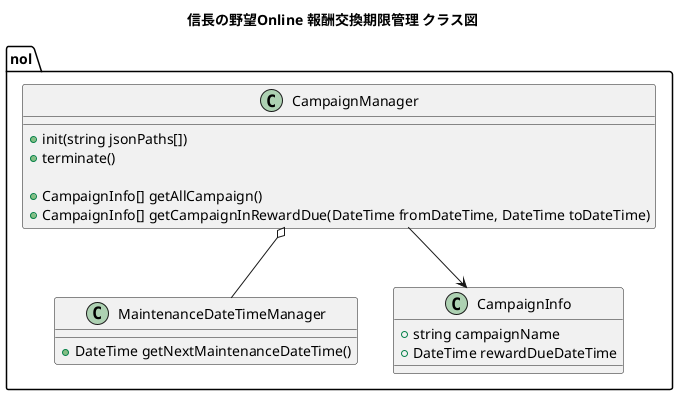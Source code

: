 @startuml

title 信長の野望Online 報酬交換期限管理 クラス図

namespace nol {
  class MaintenanceDateTimeManager {
    +DateTime getNextMaintenanceDateTime()
  }

  class CampaignInfo {
    +string campaignName
    +DateTime rewardDueDateTime
  }

  class CampaignManager {
    +init(string jsonPaths[])
    +terminate()

    +CampaignInfo[] getAllCampaign()
    +CampaignInfo[] getCampaignInRewardDue(DateTime fromDateTime, DateTime toDateTime)
  }
}

CampaignManager --> CampaignInfo
CampaignManager o-- MaintenanceDateTimeManager

@enduml
